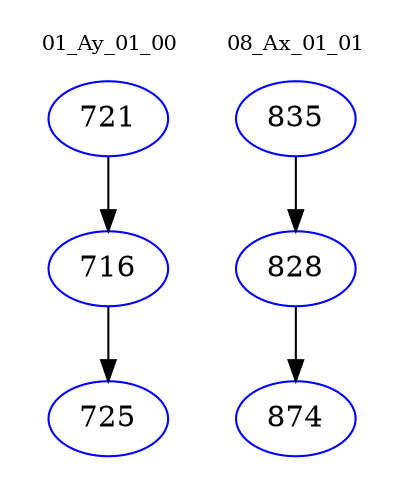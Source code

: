 digraph{
subgraph cluster_0 {
color = white
label = "01_Ay_01_00";
fontsize=10;
T0_721 [label="721", color="blue"]
T0_721 -> T0_716 [color="black"]
T0_716 [label="716", color="blue"]
T0_716 -> T0_725 [color="black"]
T0_725 [label="725", color="blue"]
}
subgraph cluster_1 {
color = white
label = "08_Ax_01_01";
fontsize=10;
T1_835 [label="835", color="blue"]
T1_835 -> T1_828 [color="black"]
T1_828 [label="828", color="blue"]
T1_828 -> T1_874 [color="black"]
T1_874 [label="874", color="blue"]
}
}
